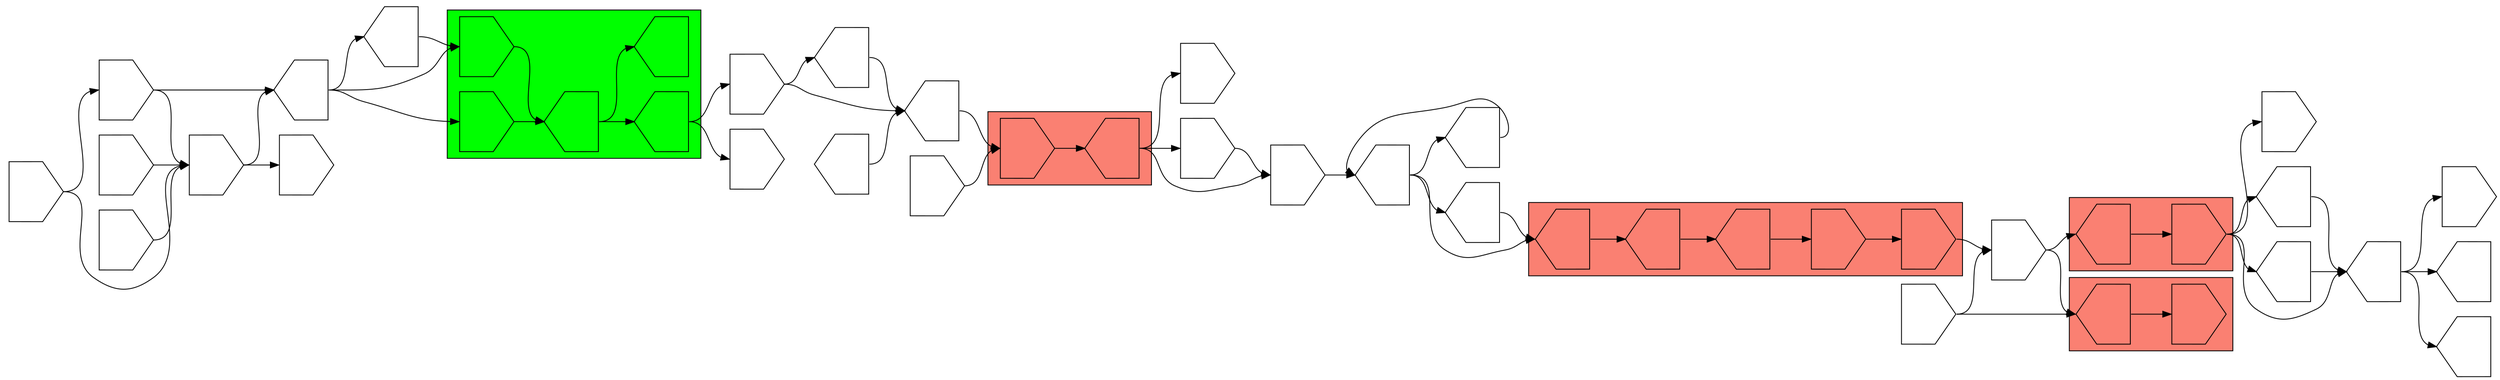 digraph asm {
	rotate=90;
	edge [headport=n,tailport=s];
subgraph cluster_R6441_8927_7620_6186_17907 {
	6441 [label="",height=1,width=1,shape=invhouse];
	8927 [label="",height=1,width=1,shape=invhouse];
	7620 [label="",height=1,width=1,shape=house];
	6186 [label="",height=1,width=1,shape=house];
	17907 [label="",height=1,width=1,shape=house];
	style=filled;
	fillcolor=green;
}
subgraph cluster_C19453_5367 {
	19453 [label="",height=1,width=1,shape=invhouse];
	5367 [label="",height=1,width=1,shape=house];
	style=filled;
	fillcolor=salmon;
}
subgraph cluster_C1631_11894_659_19538_18425 {
	1631 [label="",height=1,width=1,shape=house];
	11894 [label="",height=1,width=1,shape=house];
	659 [label="",height=1,width=1,shape=house];
	19538 [label="",height=1,width=1,shape=invhouse];
	18425 [label="",height=1,width=1,shape=invhouse];
	style=filled;
	fillcolor=salmon;
}
subgraph cluster_C1665_7559 {
	1665 [label="",height=1,width=1,shape=house];
	7559 [label="",height=1,width=1,shape=invhouse];
	style=filled;
	fillcolor=salmon;
}
subgraph cluster_C6037_4930 {
	6037 [label="",height=1,width=1,shape=house];
	4930 [label="",height=1,width=1,shape=invhouse];
	style=filled;
	fillcolor=salmon;
}
	12404 [label="",height=1,width=1,shape=invhouse];
	21322 [label="",height=1,width=1,shape=invhouse];
	6054 [label="",height=1,width=1,shape=house];
	9939 [label="",height=1,width=1,shape=invhouse];
	20114 [label="",height=1,width=1,shape=house];
	6036 [label="",height=1,width=1,shape=invhouse];
	2894 [label="",height=1,width=1,shape=house];
	6439 [label="",height=1,width=1,shape=house];
	10714 [label="",height=1,width=1,shape=house];
	14086 [label="",height=1,width=1,shape=invhouse];
	16471 [label="",height=1,width=1,shape=house];
	17322 [label="",height=1,width=1,shape=house];
	17828 [label="",height=1,width=1,shape=invhouse];
	11820 [label="",height=1,width=1,shape=invhouse];
	5140 [label="",height=1,width=1,shape=house];
	11228 [label="",height=1,width=1,shape=house];
	16908 [label="",height=1,width=1,shape=invhouse];
	16255 [label="",height=1,width=1,shape=invhouse];
	8838 [label="",height=1,width=1,shape=invhouse];
	11835 [label="",height=1,width=1,shape=house];
	12648 [label="",height=1,width=1,shape=house];
	5629 [label="",height=1,width=1,shape=house];
	16504 [label="",height=1,width=1,shape=house];
	8491 [label="",height=1,width=1,shape=invhouse];
	12207 [label="",height=1,width=1,shape=invhouse];
	17597 [label="",height=1,width=1,shape=invhouse];
	17723 [label="",height=1,width=1,shape=invhouse];
	18215 [label="",height=1,width=1,shape=invhouse];
	18423 [label="",height=1,width=1,shape=invhouse];
	6441 -> 7620
	7620 -> 6186
	7620 -> 17907
	6186 -> 12404
	6186 -> 21322
	21322 -> 6054
	21322 -> 12648
	6054 -> 19453
	19453 -> 5367
	5367 -> 9939
	5367 -> 16255
	5367 -> 16908
	9939 -> 20114
	20114 -> 1631
	20114 -> 5140
	20114 -> 11228
	1631 -> 11894
	11894 -> 659
	659 -> 19538
	19538 -> 18425
	18425 -> 6036
	6036 -> 1665
	6036 -> 6037
	1665 -> 7559
	7559 -> 2894
	7559 -> 16471
	7559 -> 17322
	7559 -> 17828
	2894 -> 6439
	2894 -> 10714
	2894 -> 14086
	16471 -> 2894
	17322 -> 2894
	6037 -> 4930
	11820 -> 6036
	11820 -> 6037
	5140 -> 1631
	11228 -> 20114
	16908 -> 9939
	8838 -> 19453
	11835 -> 6054
	12648 -> 6054
	8927 -> 7620
	5629 -> 6441
	5629 -> 8927
	5629 -> 16504
	16504 -> 8927
	8491 -> 5629
	8491 -> 12207
	17597 -> 5629
	17597 -> 8491
	17723 -> 8491
	17723 -> 17597
	18215 -> 8491
	18423 -> 8491
}